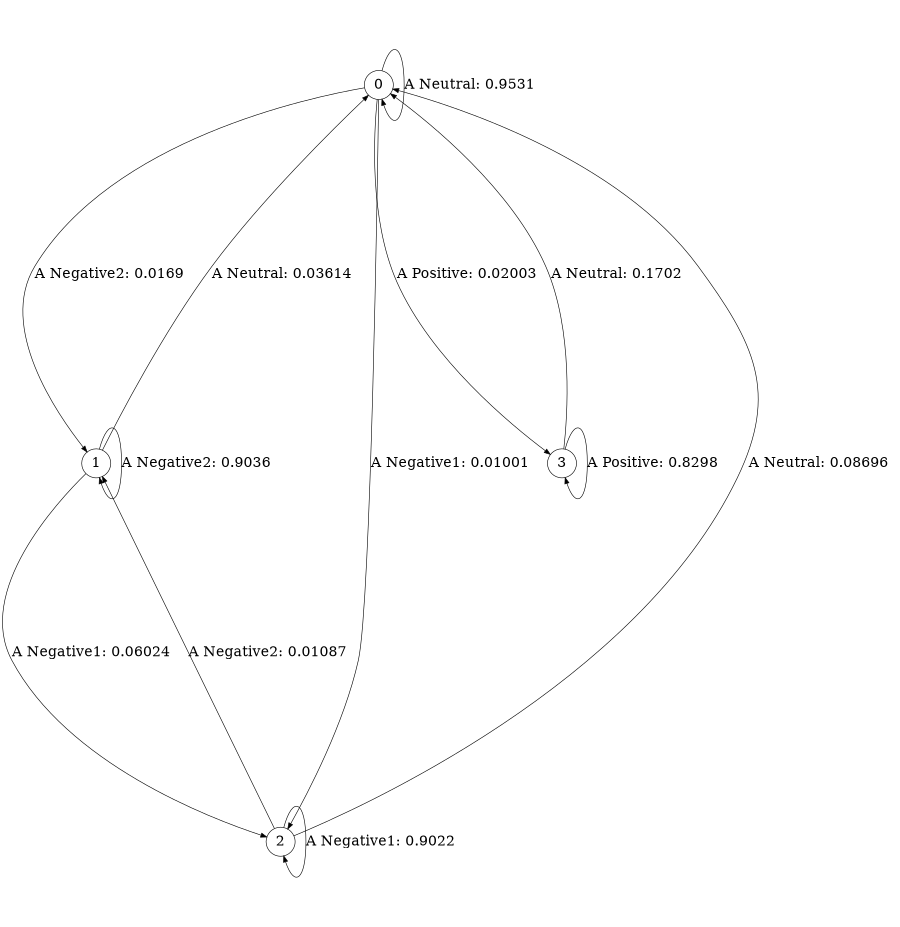 digraph r32_cssr {
size = "6,8.5";
ratio = "fill";
node [shape = circle];
node [fontsize = 24];
edge [fontsize = 24];
0 -> 0 [label = "A Neutral: 0.9531   "];
0 -> 1 [label = "A Negative2: 0.0169   "];
0 -> 2 [label = "A Negative1: 0.01001  "];
0 -> 3 [label = "A Positive: 0.02003  "];
1 -> 0 [label = "A Neutral: 0.03614  "];
1 -> 1 [label = "A Negative2: 0.9036   "];
1 -> 2 [label = "A Negative1: 0.06024  "];
2 -> 0 [label = "A Neutral: 0.08696  "];
2 -> 1 [label = "A Negative2: 0.01087  "];
2 -> 2 [label = "A Negative1: 0.9022   "];
3 -> 0 [label = "A Neutral: 0.1702   "];
3 -> 3 [label = "A Positive: 0.8298   "];
} 